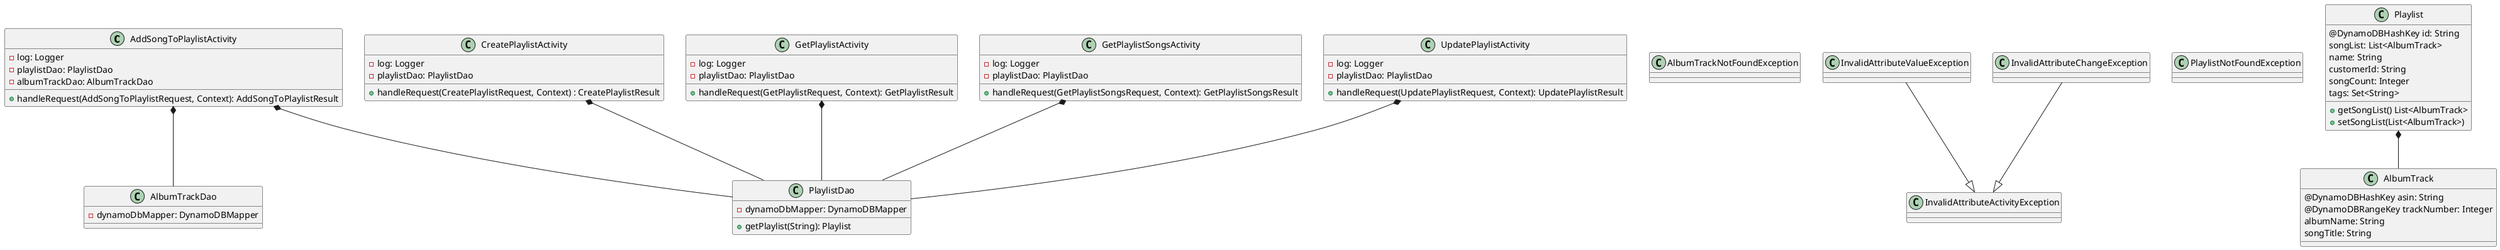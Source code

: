 @startuml

class AddSongToPlaylistActivity {
    - log: Logger
    - playlistDao: PlaylistDao
    - albumTrackDao: AlbumTrackDao
    + handleRequest(AddSongToPlaylistRequest, Context): AddSongToPlaylistResult
}

class CreatePlaylistActivity {
    - log: Logger
    - playlistDao: PlaylistDao
    + handleRequest(CreatePlaylistRequest, Context) : CreatePlaylistResult
}

class GetPlaylistActivity {
    - log: Logger
    - playlistDao: PlaylistDao
    + handleRequest(GetPlaylistRequest, Context): GetPlaylistResult
}

class GetPlaylistSongsActivity {
    - log: Logger
    - playlistDao: PlaylistDao
    + handleRequest(GetPlaylistSongsRequest, Context): GetPlaylistSongsResult
}

class UpdatePlaylistActivity{
    - log: Logger
    - playlistDao: PlaylistDao
    + handleRequest(UpdatePlaylistRequest, Context): UpdatePlaylistResult
}

class AlbumTrackDao {
    - dynamoDbMapper: DynamoDBMapper
}

class PlaylistDao {
    - dynamoDbMapper: DynamoDBMapper
    + getPlaylist(String): Playlist
}

class AlbumTrackNotFoundException

class InvalidAttributeValueException

class PlaylistNotFoundException

class AlbumTrack{

    @DynamoDBHashKey asin: String
    @DynamoDBRangeKey trackNumber: Integer
    albumName: String
    songTitle: String

}

class Playlist {
    @DynamoDBHashKey id: String
    songList: List<AlbumTrack>
    name: String
    customerId: String
    songCount: Integer
    tags: Set<String>

    + getSongList() List<AlbumTrack>
    + setSongList(List<AlbumTrack>)
}

class InvalidAttributeActivityException
class InvalidAttributeChangeException
class InvalidAttributeValueException


AddSongToPlaylistActivity *-- PlaylistDao
AddSongToPlaylistActivity *-- AlbumTrackDao
CreatePlaylistActivity *-- PlaylistDao
GetPlaylistActivity *-- PlaylistDao
GetPlaylistSongsActivity *-- PlaylistDao
UpdatePlaylistActivity *-- PlaylistDao
Playlist *-- AlbumTrack

InvalidAttributeValueException --|> InvalidAttributeActivityException
InvalidAttributeChangeException --|> InvalidAttributeActivityException

@enduml